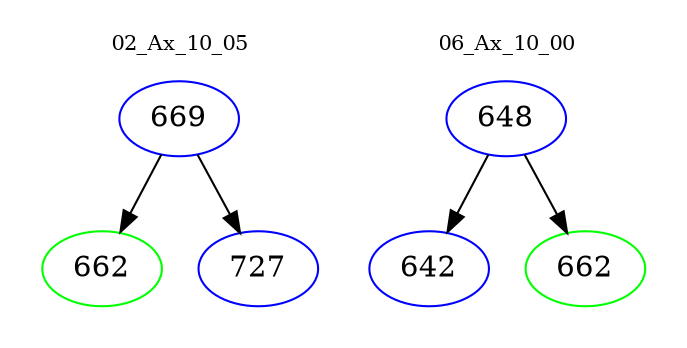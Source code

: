 digraph{
subgraph cluster_0 {
color = white
label = "02_Ax_10_05";
fontsize=10;
T0_669 [label="669", color="blue"]
T0_669 -> T0_662 [color="black"]
T0_662 [label="662", color="green"]
T0_669 -> T0_727 [color="black"]
T0_727 [label="727", color="blue"]
}
subgraph cluster_1 {
color = white
label = "06_Ax_10_00";
fontsize=10;
T1_648 [label="648", color="blue"]
T1_648 -> T1_642 [color="black"]
T1_642 [label="642", color="blue"]
T1_648 -> T1_662 [color="black"]
T1_662 [label="662", color="green"]
}
}
